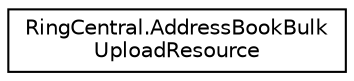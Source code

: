 digraph "Graphical Class Hierarchy"
{
 // LATEX_PDF_SIZE
  edge [fontname="Helvetica",fontsize="10",labelfontname="Helvetica",labelfontsize="10"];
  node [fontname="Helvetica",fontsize="10",shape=record];
  rankdir="LR";
  Node0 [label="RingCentral.AddressBookBulk\lUploadResource",height=0.2,width=0.4,color="black", fillcolor="white", style="filled",URL="$classRingCentral_1_1AddressBookBulkUploadResource.html",tooltip=" "];
}
